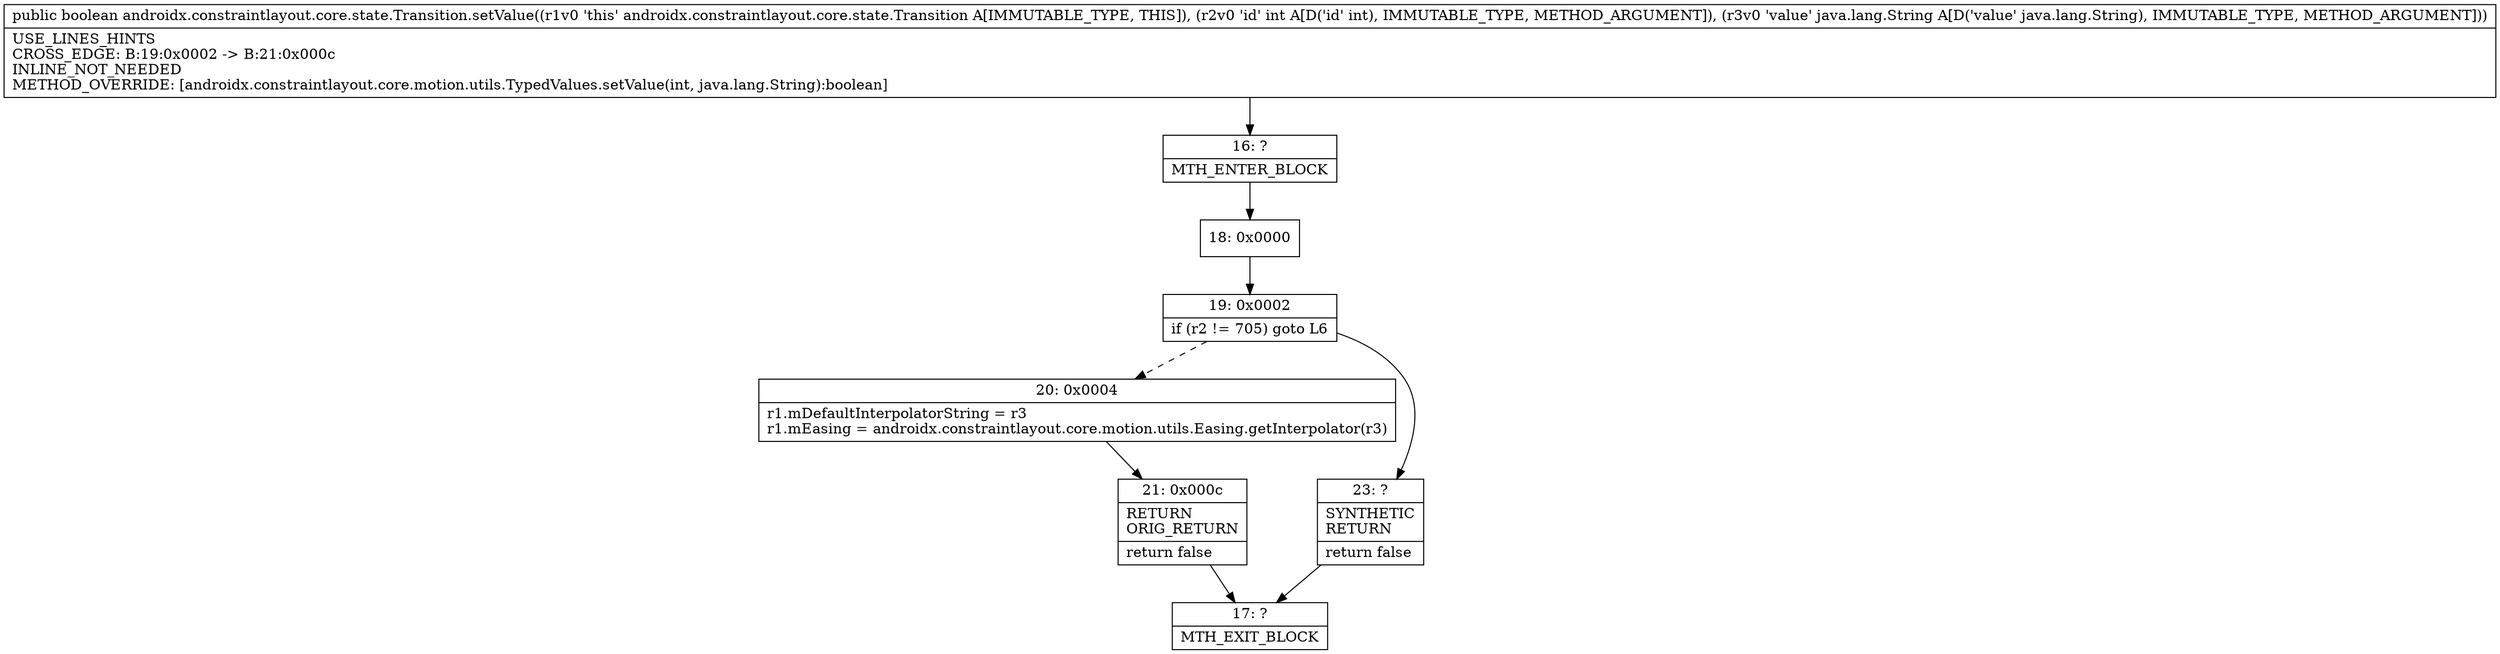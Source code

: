 digraph "CFG forandroidx.constraintlayout.core.state.Transition.setValue(ILjava\/lang\/String;)Z" {
Node_16 [shape=record,label="{16\:\ ?|MTH_ENTER_BLOCK\l}"];
Node_18 [shape=record,label="{18\:\ 0x0000}"];
Node_19 [shape=record,label="{19\:\ 0x0002|if (r2 != 705) goto L6\l}"];
Node_20 [shape=record,label="{20\:\ 0x0004|r1.mDefaultInterpolatorString = r3\lr1.mEasing = androidx.constraintlayout.core.motion.utils.Easing.getInterpolator(r3)\l}"];
Node_21 [shape=record,label="{21\:\ 0x000c|RETURN\lORIG_RETURN\l|return false\l}"];
Node_17 [shape=record,label="{17\:\ ?|MTH_EXIT_BLOCK\l}"];
Node_23 [shape=record,label="{23\:\ ?|SYNTHETIC\lRETURN\l|return false\l}"];
MethodNode[shape=record,label="{public boolean androidx.constraintlayout.core.state.Transition.setValue((r1v0 'this' androidx.constraintlayout.core.state.Transition A[IMMUTABLE_TYPE, THIS]), (r2v0 'id' int A[D('id' int), IMMUTABLE_TYPE, METHOD_ARGUMENT]), (r3v0 'value' java.lang.String A[D('value' java.lang.String), IMMUTABLE_TYPE, METHOD_ARGUMENT]))  | USE_LINES_HINTS\lCROSS_EDGE: B:19:0x0002 \-\> B:21:0x000c\lINLINE_NOT_NEEDED\lMETHOD_OVERRIDE: [androidx.constraintlayout.core.motion.utils.TypedValues.setValue(int, java.lang.String):boolean]\l}"];
MethodNode -> Node_16;Node_16 -> Node_18;
Node_18 -> Node_19;
Node_19 -> Node_20[style=dashed];
Node_19 -> Node_23;
Node_20 -> Node_21;
Node_21 -> Node_17;
Node_23 -> Node_17;
}

